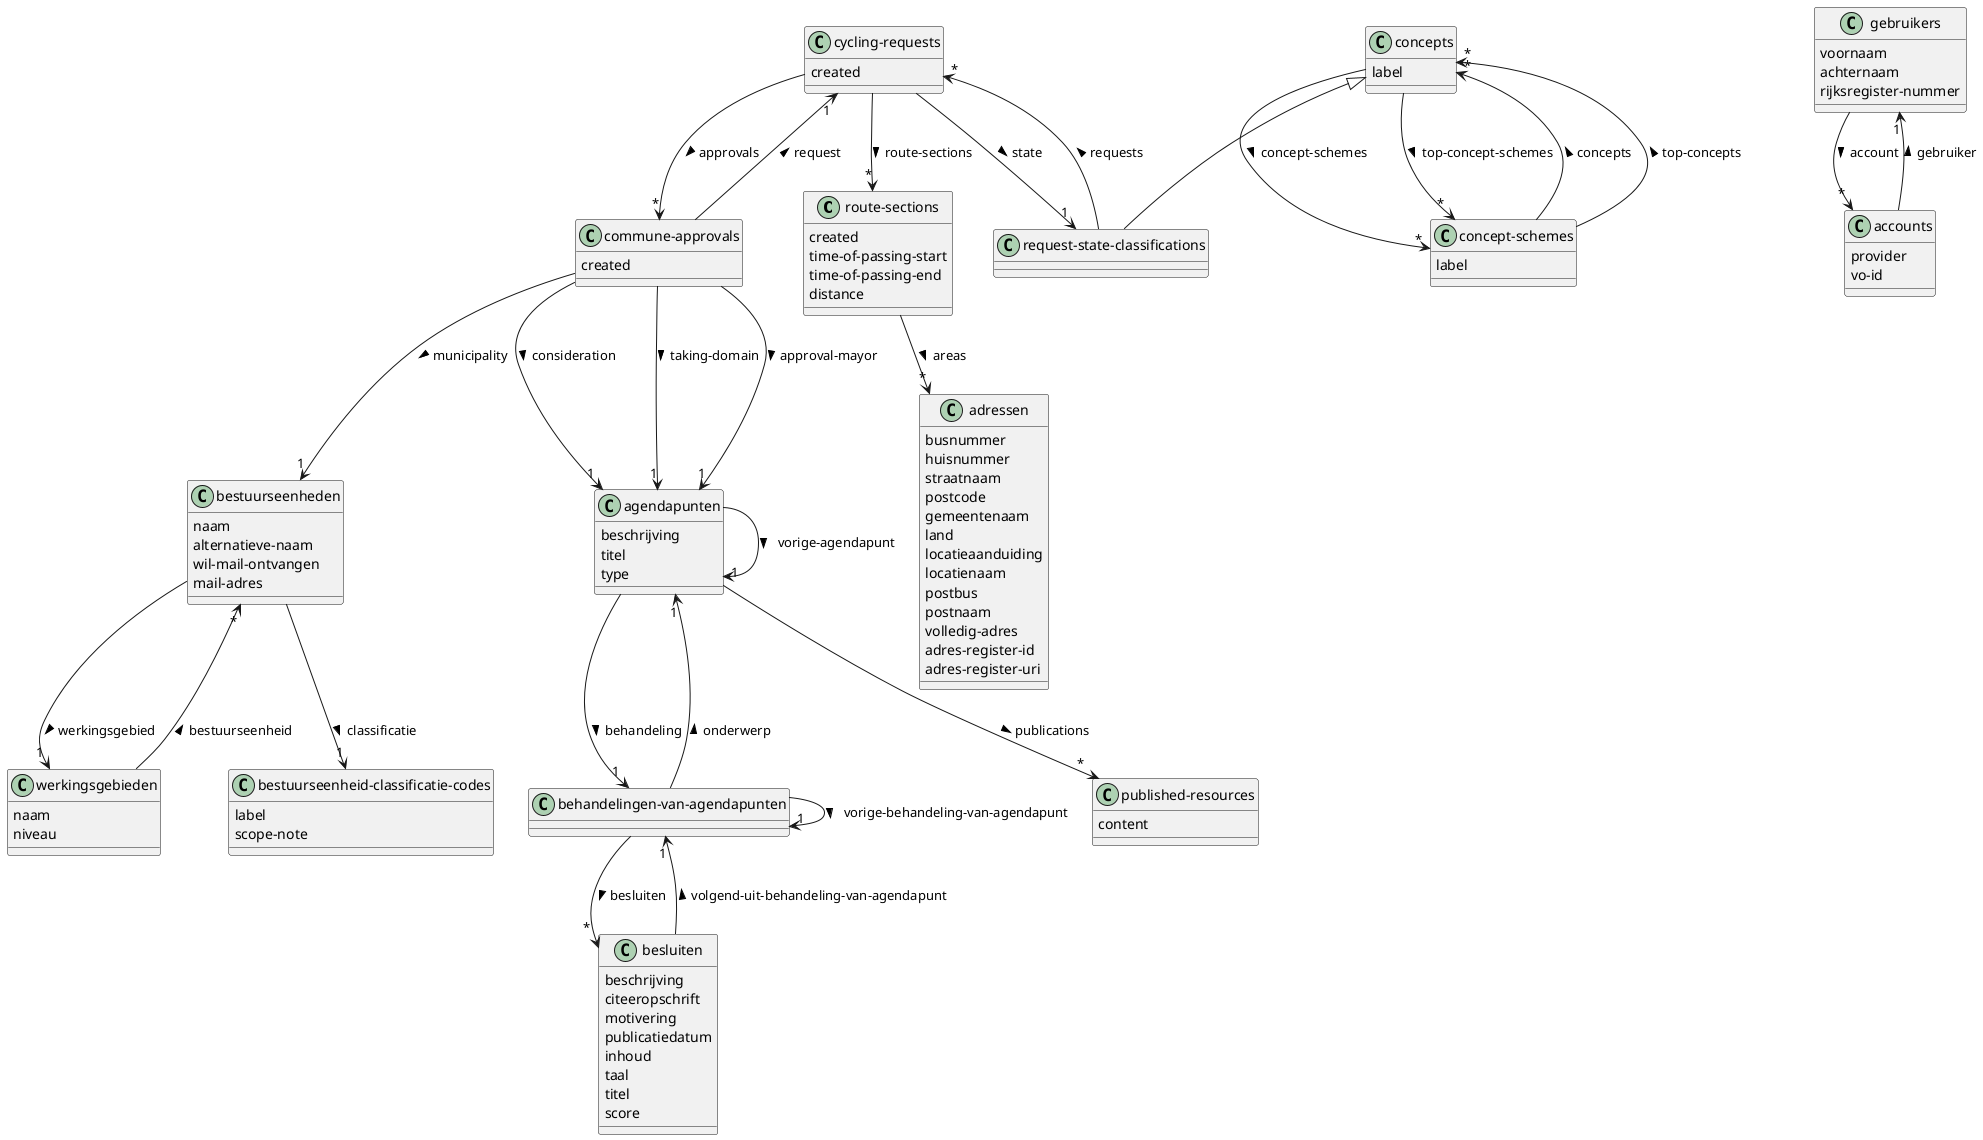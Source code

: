 @startuml
set namespaceSeparator none
class "route-sections"
"route-sections" : created
"route-sections" : time-of-passing-start
"route-sections" : time-of-passing-end
"route-sections" : distance
"route-sections" --> "*" "adressen" : areas > 
class "werkingsgebieden"
"werkingsgebieden" : naam
"werkingsgebieden" : niveau
"werkingsgebieden" --> "*" "bestuurseenheden" : bestuurseenheid > 
class "gebruikers"
"gebruikers" : voornaam
"gebruikers" : achternaam
"gebruikers" : rijksregister-nummer
"gebruikers" --> "*" "accounts" : account > 
class "concepts"
"concepts" : label
"concepts" --> "*" "concept-schemes" : concept-schemes > 
"concepts" --> "*" "concept-schemes" : top-concept-schemes > 
class "commune-approvals"
"commune-approvals" : created
"commune-approvals" --> "1" "bestuurseenheden" : municipality > 
"commune-approvals" --> "1" "cycling-requests" : request > 
"commune-approvals" --> "1" "agendapunten" : consideration > 
"commune-approvals" --> "1" "agendapunten" : taking-domain > 
"commune-approvals" --> "1" "agendapunten" : approval-mayor > 
class "adressen"
"adressen" : busnummer
"adressen" : huisnummer
"adressen" : straatnaam
"adressen" : postcode
"adressen" : gemeentenaam
"adressen" : land
"adressen" : locatieaanduiding
"adressen" : locatienaam
"adressen" : postbus
"adressen" : postnaam
"adressen" : volledig-adres
"adressen" : adres-register-id
"adressen" : adres-register-uri
class "agendapunten"
"agendapunten" : beschrijving
"agendapunten" : titel
"agendapunten" : type
"agendapunten" --> "1" "agendapunten" : vorige-agendapunt > 
"agendapunten" --> "1" "behandelingen-van-agendapunten" : behandeling > 
"agendapunten" --> "*" "published-resources" : publications > 
class "besluiten"
"besluiten" : beschrijving
"besluiten" : citeeropschrift
"besluiten" : motivering
"besluiten" : publicatiedatum
"besluiten" : inhoud
"besluiten" : taal
"besluiten" : titel
"besluiten" : score
"besluiten" --> "1" "behandelingen-van-agendapunten" : volgend-uit-behandeling-van-agendapunt > 
class "behandelingen-van-agendapunten"
"behandelingen-van-agendapunten" --> "1" "behandelingen-van-agendapunten" : vorige-behandeling-van-agendapunt > 
"behandelingen-van-agendapunten" --> "1" "agendapunten" : onderwerp > 
"behandelingen-van-agendapunten" --> "*" "besluiten" : besluiten > 
class "accounts"
"accounts" : provider
"accounts" : vo-id
"accounts" --> "1" "gebruikers" : gebruiker > 
class "request-state-classifications"
"request-state-classifications" --> "*" "cycling-requests" : requests > 
"concepts" <|-- "request-state-classifications"
class "published-resources"
"published-resources" : content
class "cycling-requests"
"cycling-requests" : created
"cycling-requests" --> "1" "request-state-classifications" : state > 
"cycling-requests" --> "*" "route-sections" : route-sections > 
"cycling-requests" --> "*" "commune-approvals" : approvals > 
class "bestuurseenheden"
"bestuurseenheden" : naam
"bestuurseenheden" : alternatieve-naam
"bestuurseenheden" : wil-mail-ontvangen
"bestuurseenheden" : mail-adres
"bestuurseenheden" --> "1" "werkingsgebieden" : werkingsgebied > 
"bestuurseenheden" --> "1" "bestuurseenheid-classificatie-codes" : classificatie > 
class "concept-schemes"
"concept-schemes" : label
"concept-schemes" --> "*" "concepts" : concepts > 
"concept-schemes" --> "*" "concepts" : top-concepts > 
class "bestuurseenheid-classificatie-codes"
"bestuurseenheid-classificatie-codes" : label
"bestuurseenheid-classificatie-codes" : scope-note
@enduml
